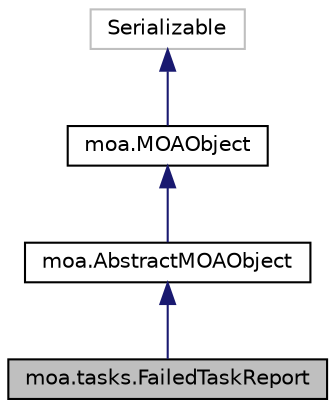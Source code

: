 digraph "moa.tasks.FailedTaskReport"
{
 // LATEX_PDF_SIZE
  edge [fontname="Helvetica",fontsize="10",labelfontname="Helvetica",labelfontsize="10"];
  node [fontname="Helvetica",fontsize="10",shape=record];
  Node1 [label="moa.tasks.FailedTaskReport",height=0.2,width=0.4,color="black", fillcolor="grey75", style="filled", fontcolor="black",tooltip=" "];
  Node2 -> Node1 [dir="back",color="midnightblue",fontsize="10",style="solid"];
  Node2 [label="moa.AbstractMOAObject",height=0.2,width=0.4,color="black", fillcolor="white", style="filled",URL="$classmoa_1_1_abstract_m_o_a_object.html",tooltip=" "];
  Node3 -> Node2 [dir="back",color="midnightblue",fontsize="10",style="solid"];
  Node3 [label="moa.MOAObject",height=0.2,width=0.4,color="black", fillcolor="white", style="filled",URL="$interfacemoa_1_1_m_o_a_object.html",tooltip=" "];
  Node4 -> Node3 [dir="back",color="midnightblue",fontsize="10",style="solid"];
  Node4 [label="Serializable",height=0.2,width=0.4,color="grey75", fillcolor="white", style="filled",tooltip=" "];
}
